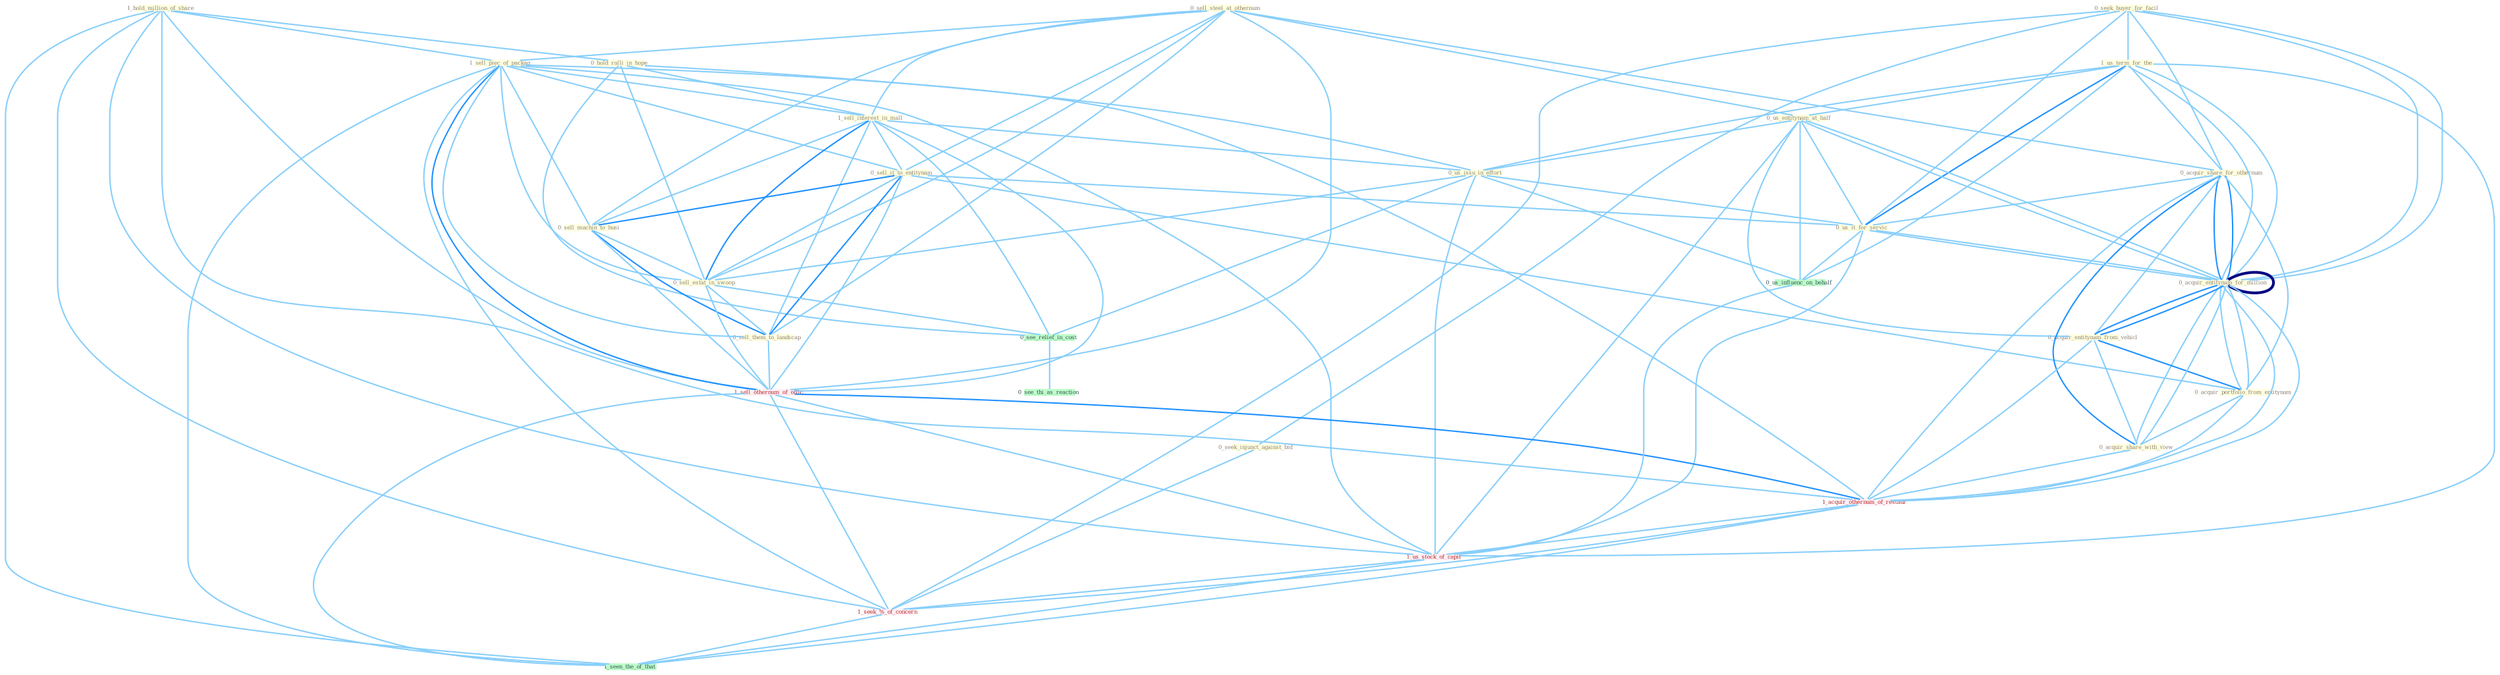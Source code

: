 Graph G{ 
    node
    [shape=polygon,style=filled,width=.5,height=.06,color="#BDFCC9",fixedsize=true,fontsize=4,
    fontcolor="#2f4f4f"];
    {node
    [color="#ffffe0", fontcolor="#8b7d6b"] "1_hold_million_of_share " "0_sell_steel_at_othernum " "0_seek_buyer_for_facil " "0_hold_ralli_in_hope " "1_us_term_for_the " "1_sell_piec_of_packag " "1_sell_interest_in_mall " "0_us_entitynam_at_half " "0_us_issu_in_effort " "0_sell_it_to_entitynam " "0_acquir_share_for_othernum " "0_sell_machin_to_busi " "0_acquir_entitynam_for_million " "0_seek_injunct_against_bid " "0_acquir_entitynam_from_vehicl " "0_sell_estat_in_swoop " "0_sell_them_to_landscap " "0_us_it_for_servic " "0_acquir_portfolio_from_entitynam " "0_acquir_share_with_view "}
{node [color="#fff0f5", fontcolor="#b22222"] "1_sell_othernum_of_offic " "1_acquir_othernum_of_restaur " "1_us_stock_of_capit " "1_seek_%_of_concern "}
edge [color="#B0E2FF"];

	"1_hold_million_of_share " -- "0_hold_ralli_in_hope " [w="1", color="#87cefa" ];
	"1_hold_million_of_share " -- "1_sell_piec_of_packag " [w="1", color="#87cefa" ];
	"1_hold_million_of_share " -- "1_sell_othernum_of_offic " [w="1", color="#87cefa" ];
	"1_hold_million_of_share " -- "1_acquir_othernum_of_restaur " [w="1", color="#87cefa" ];
	"1_hold_million_of_share " -- "1_us_stock_of_capit " [w="1", color="#87cefa" ];
	"1_hold_million_of_share " -- "1_seek_%_of_concern " [w="1", color="#87cefa" ];
	"1_hold_million_of_share " -- "1_seen_the_of_that " [w="1", color="#87cefa" ];
	"0_sell_steel_at_othernum " -- "1_sell_piec_of_packag " [w="1", color="#87cefa" ];
	"0_sell_steel_at_othernum " -- "1_sell_interest_in_mall " [w="1", color="#87cefa" ];
	"0_sell_steel_at_othernum " -- "0_us_entitynam_at_half " [w="1", color="#87cefa" ];
	"0_sell_steel_at_othernum " -- "0_sell_it_to_entitynam " [w="1", color="#87cefa" ];
	"0_sell_steel_at_othernum " -- "0_acquir_share_for_othernum " [w="1", color="#87cefa" ];
	"0_sell_steel_at_othernum " -- "0_sell_machin_to_busi " [w="1", color="#87cefa" ];
	"0_sell_steel_at_othernum " -- "0_sell_estat_in_swoop " [w="1", color="#87cefa" ];
	"0_sell_steel_at_othernum " -- "0_sell_them_to_landscap " [w="1", color="#87cefa" ];
	"0_sell_steel_at_othernum " -- "1_sell_othernum_of_offic " [w="1", color="#87cefa" ];
	"0_seek_buyer_for_facil " -- "1_us_term_for_the " [w="1", color="#87cefa" ];
	"0_seek_buyer_for_facil " -- "0_acquir_share_for_othernum " [w="1", color="#87cefa" ];
	"0_seek_buyer_for_facil " -- "0_acquir_entitynam_for_million " [w="1", color="#87cefa" ];
	"0_seek_buyer_for_facil " -- "0_seek_injunct_against_bid " [w="1", color="#87cefa" ];
	"0_seek_buyer_for_facil " -- "0_us_it_for_servic " [w="1", color="#87cefa" ];
	"0_seek_buyer_for_facil " -- "0_acquir_entitynam_for_million " [w="1", color="#87cefa" ];
	"0_seek_buyer_for_facil " -- "1_seek_%_of_concern " [w="1", color="#87cefa" ];
	"0_hold_ralli_in_hope " -- "1_sell_interest_in_mall " [w="1", color="#87cefa" ];
	"0_hold_ralli_in_hope " -- "0_us_issu_in_effort " [w="1", color="#87cefa" ];
	"0_hold_ralli_in_hope " -- "0_sell_estat_in_swoop " [w="1", color="#87cefa" ];
	"0_hold_ralli_in_hope " -- "0_see_relief_in_cost " [w="1", color="#87cefa" ];
	"1_us_term_for_the " -- "0_us_entitynam_at_half " [w="1", color="#87cefa" ];
	"1_us_term_for_the " -- "0_us_issu_in_effort " [w="1", color="#87cefa" ];
	"1_us_term_for_the " -- "0_acquir_share_for_othernum " [w="1", color="#87cefa" ];
	"1_us_term_for_the " -- "0_acquir_entitynam_for_million " [w="1", color="#87cefa" ];
	"1_us_term_for_the " -- "0_us_it_for_servic " [w="2", color="#1e90ff" , len=0.8];
	"1_us_term_for_the " -- "0_acquir_entitynam_for_million " [w="1", color="#87cefa" ];
	"1_us_term_for_the " -- "0_us_influenc_on_behalf " [w="1", color="#87cefa" ];
	"1_us_term_for_the " -- "1_us_stock_of_capit " [w="1", color="#87cefa" ];
	"1_sell_piec_of_packag " -- "1_sell_interest_in_mall " [w="1", color="#87cefa" ];
	"1_sell_piec_of_packag " -- "0_sell_it_to_entitynam " [w="1", color="#87cefa" ];
	"1_sell_piec_of_packag " -- "0_sell_machin_to_busi " [w="1", color="#87cefa" ];
	"1_sell_piec_of_packag " -- "0_sell_estat_in_swoop " [w="1", color="#87cefa" ];
	"1_sell_piec_of_packag " -- "0_sell_them_to_landscap " [w="1", color="#87cefa" ];
	"1_sell_piec_of_packag " -- "1_sell_othernum_of_offic " [w="2", color="#1e90ff" , len=0.8];
	"1_sell_piec_of_packag " -- "1_acquir_othernum_of_restaur " [w="1", color="#87cefa" ];
	"1_sell_piec_of_packag " -- "1_us_stock_of_capit " [w="1", color="#87cefa" ];
	"1_sell_piec_of_packag " -- "1_seek_%_of_concern " [w="1", color="#87cefa" ];
	"1_sell_piec_of_packag " -- "1_seen_the_of_that " [w="1", color="#87cefa" ];
	"1_sell_interest_in_mall " -- "0_us_issu_in_effort " [w="1", color="#87cefa" ];
	"1_sell_interest_in_mall " -- "0_sell_it_to_entitynam " [w="1", color="#87cefa" ];
	"1_sell_interest_in_mall " -- "0_sell_machin_to_busi " [w="1", color="#87cefa" ];
	"1_sell_interest_in_mall " -- "0_sell_estat_in_swoop " [w="2", color="#1e90ff" , len=0.8];
	"1_sell_interest_in_mall " -- "0_sell_them_to_landscap " [w="1", color="#87cefa" ];
	"1_sell_interest_in_mall " -- "1_sell_othernum_of_offic " [w="1", color="#87cefa" ];
	"1_sell_interest_in_mall " -- "0_see_relief_in_cost " [w="1", color="#87cefa" ];
	"0_us_entitynam_at_half " -- "0_us_issu_in_effort " [w="1", color="#87cefa" ];
	"0_us_entitynam_at_half " -- "0_acquir_entitynam_for_million " [w="1", color="#87cefa" ];
	"0_us_entitynam_at_half " -- "0_acquir_entitynam_from_vehicl " [w="1", color="#87cefa" ];
	"0_us_entitynam_at_half " -- "0_us_it_for_servic " [w="1", color="#87cefa" ];
	"0_us_entitynam_at_half " -- "0_acquir_entitynam_for_million " [w="1", color="#87cefa" ];
	"0_us_entitynam_at_half " -- "0_us_influenc_on_behalf " [w="1", color="#87cefa" ];
	"0_us_entitynam_at_half " -- "1_us_stock_of_capit " [w="1", color="#87cefa" ];
	"0_us_issu_in_effort " -- "0_sell_estat_in_swoop " [w="1", color="#87cefa" ];
	"0_us_issu_in_effort " -- "0_us_it_for_servic " [w="1", color="#87cefa" ];
	"0_us_issu_in_effort " -- "0_us_influenc_on_behalf " [w="1", color="#87cefa" ];
	"0_us_issu_in_effort " -- "0_see_relief_in_cost " [w="1", color="#87cefa" ];
	"0_us_issu_in_effort " -- "1_us_stock_of_capit " [w="1", color="#87cefa" ];
	"0_sell_it_to_entitynam " -- "0_sell_machin_to_busi " [w="2", color="#1e90ff" , len=0.8];
	"0_sell_it_to_entitynam " -- "0_sell_estat_in_swoop " [w="1", color="#87cefa" ];
	"0_sell_it_to_entitynam " -- "0_sell_them_to_landscap " [w="2", color="#1e90ff" , len=0.8];
	"0_sell_it_to_entitynam " -- "0_us_it_for_servic " [w="1", color="#87cefa" ];
	"0_sell_it_to_entitynam " -- "0_acquir_portfolio_from_entitynam " [w="1", color="#87cefa" ];
	"0_sell_it_to_entitynam " -- "1_sell_othernum_of_offic " [w="1", color="#87cefa" ];
	"0_acquir_share_for_othernum " -- "0_acquir_entitynam_for_million " [w="2", color="#1e90ff" , len=0.8];
	"0_acquir_share_for_othernum " -- "0_acquir_entitynam_from_vehicl " [w="1", color="#87cefa" ];
	"0_acquir_share_for_othernum " -- "0_us_it_for_servic " [w="1", color="#87cefa" ];
	"0_acquir_share_for_othernum " -- "0_acquir_portfolio_from_entitynam " [w="1", color="#87cefa" ];
	"0_acquir_share_for_othernum " -- "0_acquir_share_with_view " [w="2", color="#1e90ff" , len=0.8];
	"0_acquir_share_for_othernum " -- "0_acquir_entitynam_for_million " [w="2", color="#1e90ff" , len=0.8];
	"0_acquir_share_for_othernum " -- "1_acquir_othernum_of_restaur " [w="1", color="#87cefa" ];
	"0_sell_machin_to_busi " -- "0_sell_estat_in_swoop " [w="1", color="#87cefa" ];
	"0_sell_machin_to_busi " -- "0_sell_them_to_landscap " [w="2", color="#1e90ff" , len=0.8];
	"0_sell_machin_to_busi " -- "1_sell_othernum_of_offic " [w="1", color="#87cefa" ];
	"0_acquir_entitynam_for_million " -- "0_acquir_entitynam_from_vehicl " [w="2", color="#1e90ff" , len=0.8];
	"0_acquir_entitynam_for_million " -- "0_us_it_for_servic " [w="1", color="#87cefa" ];
	"0_acquir_entitynam_for_million " -- "0_acquir_portfolio_from_entitynam " [w="1", color="#87cefa" ];
	"0_acquir_entitynam_for_million " -- "0_acquir_share_with_view " [w="1", color="#87cefa" ];
	"0_acquir_entitynam_for_million " -- "0_acquir_entitynam_for_million " [w="4", style=bold, color="#000080", len=0.4];
	"0_acquir_entitynam_for_million " -- "1_acquir_othernum_of_restaur " [w="1", color="#87cefa" ];
	"0_seek_injunct_against_bid " -- "1_seek_%_of_concern " [w="1", color="#87cefa" ];
	"0_acquir_entitynam_from_vehicl " -- "0_acquir_portfolio_from_entitynam " [w="2", color="#1e90ff" , len=0.8];
	"0_acquir_entitynam_from_vehicl " -- "0_acquir_share_with_view " [w="1", color="#87cefa" ];
	"0_acquir_entitynam_from_vehicl " -- "0_acquir_entitynam_for_million " [w="2", color="#1e90ff" , len=0.8];
	"0_acquir_entitynam_from_vehicl " -- "1_acquir_othernum_of_restaur " [w="1", color="#87cefa" ];
	"0_sell_estat_in_swoop " -- "0_sell_them_to_landscap " [w="1", color="#87cefa" ];
	"0_sell_estat_in_swoop " -- "1_sell_othernum_of_offic " [w="1", color="#87cefa" ];
	"0_sell_estat_in_swoop " -- "0_see_relief_in_cost " [w="1", color="#87cefa" ];
	"0_sell_them_to_landscap " -- "1_sell_othernum_of_offic " [w="1", color="#87cefa" ];
	"0_us_it_for_servic " -- "0_acquir_entitynam_for_million " [w="1", color="#87cefa" ];
	"0_us_it_for_servic " -- "0_us_influenc_on_behalf " [w="1", color="#87cefa" ];
	"0_us_it_for_servic " -- "1_us_stock_of_capit " [w="1", color="#87cefa" ];
	"0_acquir_portfolio_from_entitynam " -- "0_acquir_share_with_view " [w="1", color="#87cefa" ];
	"0_acquir_portfolio_from_entitynam " -- "0_acquir_entitynam_for_million " [w="1", color="#87cefa" ];
	"0_acquir_portfolio_from_entitynam " -- "1_acquir_othernum_of_restaur " [w="1", color="#87cefa" ];
	"0_acquir_share_with_view " -- "0_acquir_entitynam_for_million " [w="1", color="#87cefa" ];
	"0_acquir_share_with_view " -- "1_acquir_othernum_of_restaur " [w="1", color="#87cefa" ];
	"0_acquir_entitynam_for_million " -- "1_acquir_othernum_of_restaur " [w="1", color="#87cefa" ];
	"1_sell_othernum_of_offic " -- "1_acquir_othernum_of_restaur " [w="2", color="#1e90ff" , len=0.8];
	"1_sell_othernum_of_offic " -- "1_us_stock_of_capit " [w="1", color="#87cefa" ];
	"1_sell_othernum_of_offic " -- "1_seek_%_of_concern " [w="1", color="#87cefa" ];
	"1_sell_othernum_of_offic " -- "1_seen_the_of_that " [w="1", color="#87cefa" ];
	"0_us_influenc_on_behalf " -- "1_us_stock_of_capit " [w="1", color="#87cefa" ];
	"0_see_relief_in_cost " -- "0_see_thi_as_reaction " [w="1", color="#87cefa" ];
	"1_acquir_othernum_of_restaur " -- "1_us_stock_of_capit " [w="1", color="#87cefa" ];
	"1_acquir_othernum_of_restaur " -- "1_seek_%_of_concern " [w="1", color="#87cefa" ];
	"1_acquir_othernum_of_restaur " -- "1_seen_the_of_that " [w="1", color="#87cefa" ];
	"1_us_stock_of_capit " -- "1_seek_%_of_concern " [w="1", color="#87cefa" ];
	"1_us_stock_of_capit " -- "1_seen_the_of_that " [w="1", color="#87cefa" ];
	"1_seek_%_of_concern " -- "1_seen_the_of_that " [w="1", color="#87cefa" ];
}